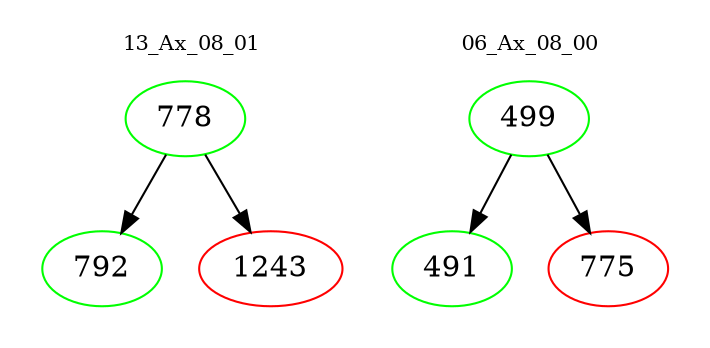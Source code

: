 digraph{
subgraph cluster_0 {
color = white
label = "13_Ax_08_01";
fontsize=10;
T0_778 [label="778", color="green"]
T0_778 -> T0_792 [color="black"]
T0_792 [label="792", color="green"]
T0_778 -> T0_1243 [color="black"]
T0_1243 [label="1243", color="red"]
}
subgraph cluster_1 {
color = white
label = "06_Ax_08_00";
fontsize=10;
T1_499 [label="499", color="green"]
T1_499 -> T1_491 [color="black"]
T1_491 [label="491", color="green"]
T1_499 -> T1_775 [color="black"]
T1_775 [label="775", color="red"]
}
}

